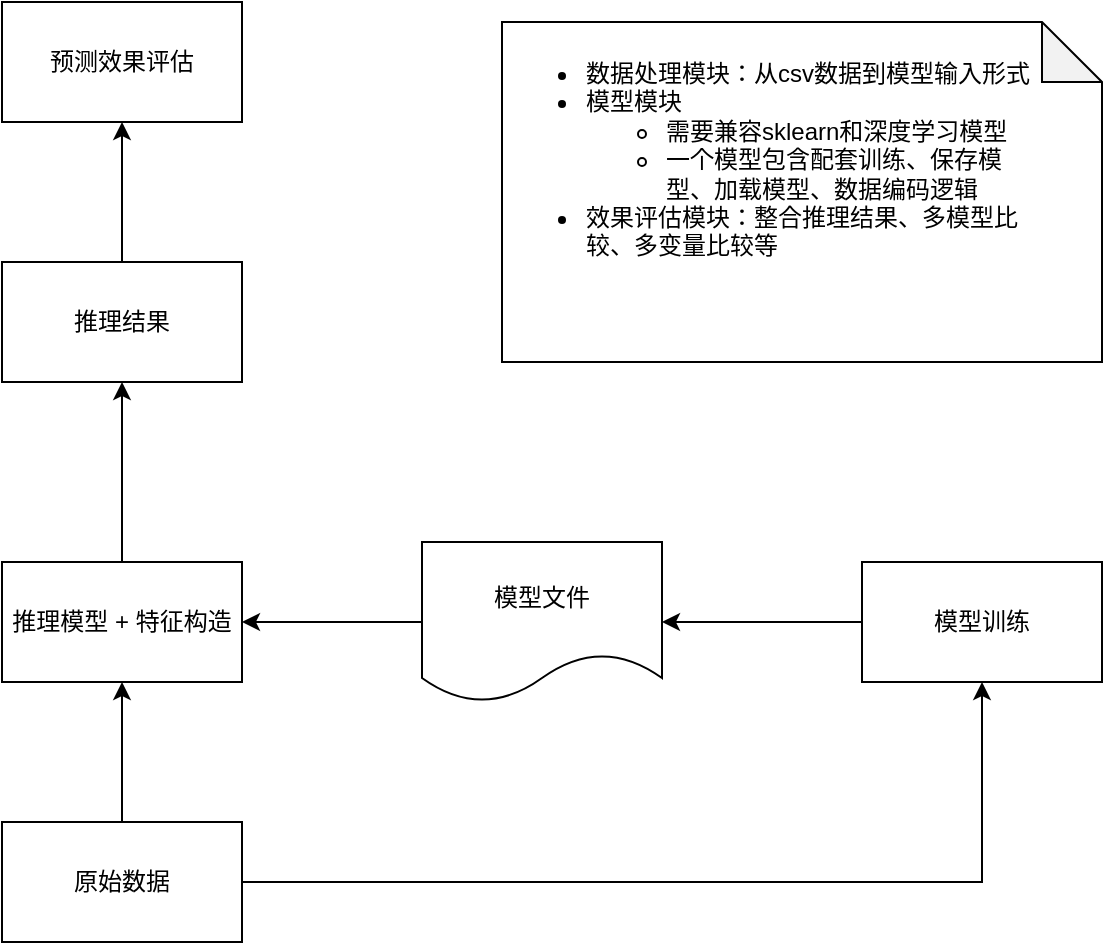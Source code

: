 <mxfile>
    <diagram id="DP-k12kMxqpypnX22E-c" name="第 1 页">
        <mxGraphModel dx="1616" dy="1142" grid="1" gridSize="10" guides="1" tooltips="1" connect="1" arrows="1" fold="1" page="1" pageScale="1" pageWidth="827" pageHeight="1169" math="0" shadow="0">
            <root>
                <mxCell id="0"/>
                <mxCell id="1" parent="0"/>
                <mxCell id="5" style="edgeStyle=none;html=1;exitX=0.5;exitY=0;exitDx=0;exitDy=0;" parent="1" source="2" edge="1">
                    <mxGeometry relative="1" as="geometry">
                        <mxPoint x="220" y="490" as="targetPoint"/>
                    </mxGeometry>
                </mxCell>
                <mxCell id="2" value="推理模型 + 特征构造" style="rounded=0;whiteSpace=wrap;html=1;" parent="1" vertex="1">
                    <mxGeometry x="160" y="580" width="120" height="60" as="geometry"/>
                </mxCell>
                <mxCell id="4" style="edgeStyle=none;html=1;exitX=0.5;exitY=0;exitDx=0;exitDy=0;entryX=0.5;entryY=1;entryDx=0;entryDy=0;" parent="1" source="3" target="2" edge="1">
                    <mxGeometry relative="1" as="geometry"/>
                </mxCell>
                <mxCell id="13" style="edgeStyle=orthogonalEdgeStyle;html=1;entryX=0.5;entryY=1;entryDx=0;entryDy=0;rounded=0;" parent="1" source="3" target="9" edge="1">
                    <mxGeometry relative="1" as="geometry"/>
                </mxCell>
                <mxCell id="3" value="原始数据" style="rounded=0;whiteSpace=wrap;html=1;" parent="1" vertex="1">
                    <mxGeometry x="160" y="710" width="120" height="60" as="geometry"/>
                </mxCell>
                <mxCell id="7" style="edgeStyle=none;html=1;exitX=0.5;exitY=0;exitDx=0;exitDy=0;" parent="1" source="6" edge="1">
                    <mxGeometry relative="1" as="geometry">
                        <mxPoint x="220" y="360" as="targetPoint"/>
                    </mxGeometry>
                </mxCell>
                <mxCell id="6" value="推理结果" style="rounded=0;whiteSpace=wrap;html=1;" parent="1" vertex="1">
                    <mxGeometry x="160" y="430" width="120" height="60" as="geometry"/>
                </mxCell>
                <mxCell id="8" value="预测效果评估" style="rounded=0;whiteSpace=wrap;html=1;" parent="1" vertex="1">
                    <mxGeometry x="160" y="300" width="120" height="60" as="geometry"/>
                </mxCell>
                <mxCell id="11" style="edgeStyle=none;html=1;exitX=0;exitY=0.5;exitDx=0;exitDy=0;entryX=1;entryY=0.5;entryDx=0;entryDy=0;" parent="1" source="9" target="10" edge="1">
                    <mxGeometry relative="1" as="geometry"/>
                </mxCell>
                <mxCell id="9" value="模型训练" style="rounded=0;whiteSpace=wrap;html=1;" parent="1" vertex="1">
                    <mxGeometry x="590" y="580" width="120" height="60" as="geometry"/>
                </mxCell>
                <mxCell id="12" style="edgeStyle=none;html=1;exitX=0;exitY=0.5;exitDx=0;exitDy=0;entryX=1;entryY=0.5;entryDx=0;entryDy=0;" parent="1" source="10" target="2" edge="1">
                    <mxGeometry relative="1" as="geometry"/>
                </mxCell>
                <mxCell id="10" value="模型文件" style="shape=document;whiteSpace=wrap;html=1;boundedLbl=1;" parent="1" vertex="1">
                    <mxGeometry x="370" y="570" width="120" height="80" as="geometry"/>
                </mxCell>
                <mxCell id="14" value="&lt;ul&gt;&lt;li&gt;数据处理模块：从csv数据到模型输入形式&lt;/li&gt;&lt;li&gt;模型模块&lt;/li&gt;&lt;ul&gt;&lt;li&gt;&lt;span&gt;需要兼容sklearn和深度学习模型&lt;/span&gt;&lt;/li&gt;&lt;li&gt;&lt;span&gt;一个模型包含配套训练、保存模型、加载模型、数据编码逻辑&lt;/span&gt;&lt;/li&gt;&lt;/ul&gt;&lt;li&gt;效果评估模块：整合推理结果、多模型比较、多变量比较等&lt;/li&gt;&lt;/ul&gt;" style="shape=note;whiteSpace=wrap;html=1;backgroundOutline=1;darkOpacity=0.05;align=left;verticalAlign=top;horizontal=1;spacingRight=35;" vertex="1" parent="1">
                    <mxGeometry x="410" y="310" width="300" height="170" as="geometry"/>
                </mxCell>
            </root>
        </mxGraphModel>
    </diagram>
</mxfile>